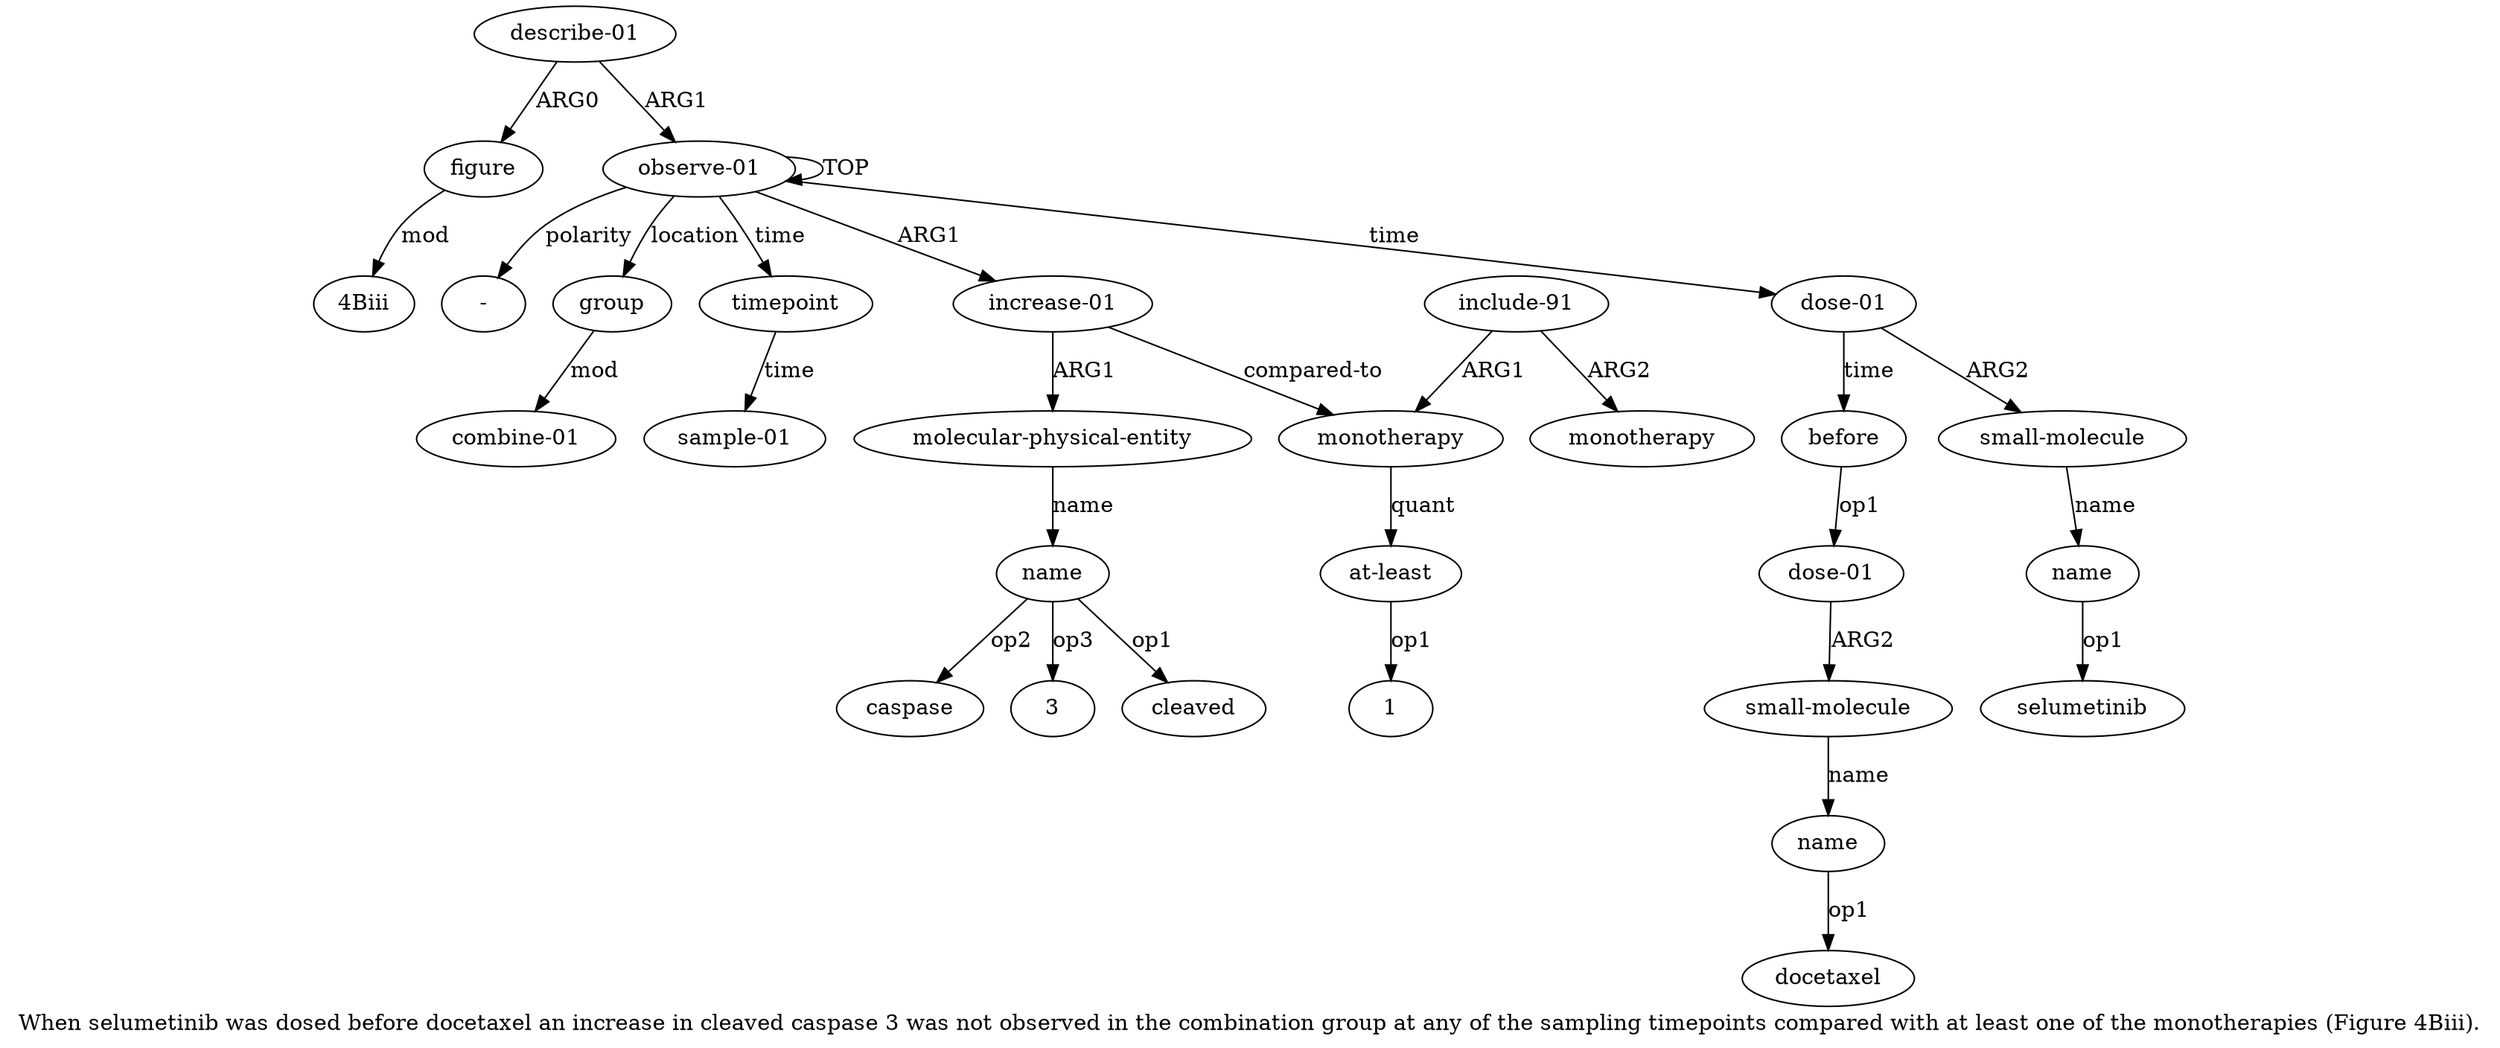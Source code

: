 digraph  {
	graph [label="When selumetinib was dosed before docetaxel an increase in cleaved caspase 3 was not observed in the combination group at any of \
the sampling timepoints compared with at least one of the monotherapies (Figure 4Biii)."];
	node [label="\N"];
	a20	 [color=black,
		gold_ind=20,
		gold_label=figure,
		label=figure,
		test_ind=20,
		test_label=figure];
	"a20 4Biii"	 [color=black,
		gold_ind=-1,
		gold_label="4Biii",
		label="4Biii",
		test_ind=-1,
		test_label="4Biii"];
	a20 -> "a20 4Biii" [key=0,
	color=black,
	gold_label=mod,
	label=mod,
	test_label=mod];
"a10 selumetinib" [color=black,
	gold_ind=-1,
	gold_label=selumetinib,
	label=selumetinib,
	test_ind=-1,
	test_label=selumetinib];
"a14 docetaxel" [color=black,
	gold_ind=-1,
	gold_label=docetaxel,
	label=docetaxel,
	test_ind=-1,
	test_label=docetaxel];
"a3 caspase" [color=black,
	gold_ind=-1,
	gold_label=caspase,
	label=caspase,
	test_ind=-1,
	test_label=caspase];
"a0 -" [color=black,
	gold_ind=-1,
	gold_label="-",
	label="-",
	test_ind=-1,
	test_label="-"];
"a3 3" [color=black,
	gold_ind=-1,
	gold_label=3,
	label=3,
	test_ind=-1,
	test_label=3];
a15 [color=black,
	gold_ind=15,
	gold_label=group,
	label=group,
	test_ind=15,
	test_label=group];
a16 [color=black,
	gold_ind=16,
	gold_label="combine-01",
	label="combine-01",
	test_ind=16,
	test_label="combine-01"];
a15 -> a16 [key=0,
color=black,
gold_label=mod,
label=mod,
test_label=mod];
a14 [color=black,
gold_ind=14,
gold_label=name,
label=name,
test_ind=14,
test_label=name];
a14 -> "a14 docetaxel" [key=0,
color=black,
gold_label=op1,
label=op1,
test_label=op1];
a17 [color=black,
gold_ind=17,
gold_label=timepoint,
label=timepoint,
test_ind=17,
test_label=timepoint];
a18 [color=black,
gold_ind=18,
gold_label="sample-01",
label="sample-01",
test_ind=18,
test_label="sample-01"];
a17 -> a18 [key=0,
color=black,
gold_label=time,
label=time,
test_label=time];
a11 [color=black,
gold_ind=11,
gold_label=before,
label=before,
test_ind=11,
test_label=before];
a12 [color=black,
gold_ind=12,
gold_label="dose-01",
label="dose-01",
test_ind=12,
test_label="dose-01"];
a11 -> a12 [key=0,
color=black,
gold_label=op1,
label=op1,
test_label=op1];
a10 [color=black,
gold_ind=10,
gold_label=name,
label=name,
test_ind=10,
test_label=name];
a10 -> "a10 selumetinib" [key=0,
color=black,
gold_label=op1,
label=op1,
test_label=op1];
a13 [color=black,
gold_ind=13,
gold_label="small-molecule",
label="small-molecule",
test_ind=13,
test_label="small-molecule"];
a13 -> a14 [key=0,
color=black,
gold_label=name,
label=name,
test_label=name];
a12 -> a13 [key=0,
color=black,
gold_label=ARG2,
label=ARG2,
test_label=ARG2];
a19 [color=black,
gold_ind=19,
gold_label="describe-01",
label="describe-01",
test_ind=19,
test_label="describe-01"];
a19 -> a20 [key=0,
color=black,
gold_label=ARG0,
label=ARG0,
test_label=ARG0];
a0 [color=black,
gold_ind=0,
gold_label="observe-01",
label="observe-01",
test_ind=0,
test_label="observe-01"];
a19 -> a0 [key=0,
color=black,
gold_label=ARG1,
label=ARG1,
test_label=ARG1];
a1 [color=black,
gold_ind=1,
gold_label="increase-01",
label="increase-01",
test_ind=1,
test_label="increase-01"];
a2 [color=black,
gold_ind=2,
gold_label="molecular-physical-entity",
label="molecular-physical-entity",
test_ind=2,
test_label="molecular-physical-entity"];
a1 -> a2 [key=0,
color=black,
gold_label=ARG1,
label=ARG1,
test_label=ARG1];
a4 [color=black,
gold_ind=4,
gold_label=monotherapy,
label=monotherapy,
test_ind=4,
test_label=monotherapy];
a1 -> a4 [key=0,
color=black,
gold_label="compared-to",
label="compared-to",
test_label="compared-to"];
a0 -> "a0 -" [key=0,
color=black,
gold_label=polarity,
label=polarity,
test_label=polarity];
a0 -> a15 [key=0,
color=black,
gold_label=location,
label=location,
test_label=location];
a0 -> a17 [key=0,
color=black,
gold_label=time,
label=time,
test_label=time];
a0 -> a1 [key=0,
color=black,
gold_label=ARG1,
label=ARG1,
test_label=ARG1];
a0 -> a0 [key=0,
color=black,
gold_label=TOP,
label=TOP,
test_label=TOP];
a8 [color=black,
gold_ind=8,
gold_label="dose-01",
label="dose-01",
test_ind=8,
test_label="dose-01"];
a0 -> a8 [key=0,
color=black,
gold_label=time,
label=time,
test_label=time];
a3 [color=black,
gold_ind=3,
gold_label=name,
label=name,
test_ind=3,
test_label=name];
a3 -> "a3 caspase" [key=0,
color=black,
gold_label=op2,
label=op2,
test_label=op2];
a3 -> "a3 3" [key=0,
color=black,
gold_label=op3,
label=op3,
test_label=op3];
"a3 cleaved" [color=black,
gold_ind=-1,
gold_label=cleaved,
label=cleaved,
test_ind=-1,
test_label=cleaved];
a3 -> "a3 cleaved" [key=0,
color=black,
gold_label=op1,
label=op1,
test_label=op1];
a2 -> a3 [key=0,
color=black,
gold_label=name,
label=name,
test_label=name];
a5 [color=black,
gold_ind=5,
gold_label="at-least",
label="at-least",
test_ind=5,
test_label="at-least"];
"a5 1" [color=black,
gold_ind=-1,
gold_label=1,
label=1,
test_ind=-1,
test_label=1];
a5 -> "a5 1" [key=0,
color=black,
gold_label=op1,
label=op1,
test_label=op1];
a4 -> a5 [key=0,
color=black,
gold_label=quant,
label=quant,
test_label=quant];
a7 [color=black,
gold_ind=7,
gold_label=monotherapy,
label=monotherapy,
test_ind=7,
test_label=monotherapy];
a6 [color=black,
gold_ind=6,
gold_label="include-91",
label="include-91",
test_ind=6,
test_label="include-91"];
a6 -> a4 [key=0,
color=black,
gold_label=ARG1,
label=ARG1,
test_label=ARG1];
a6 -> a7 [key=0,
color=black,
gold_label=ARG2,
label=ARG2,
test_label=ARG2];
a9 [color=black,
gold_ind=9,
gold_label="small-molecule",
label="small-molecule",
test_ind=9,
test_label="small-molecule"];
a9 -> a10 [key=0,
color=black,
gold_label=name,
label=name,
test_label=name];
a8 -> a11 [key=0,
color=black,
gold_label=time,
label=time,
test_label=time];
a8 -> a9 [key=0,
color=black,
gold_label=ARG2,
label=ARG2,
test_label=ARG2];
}
